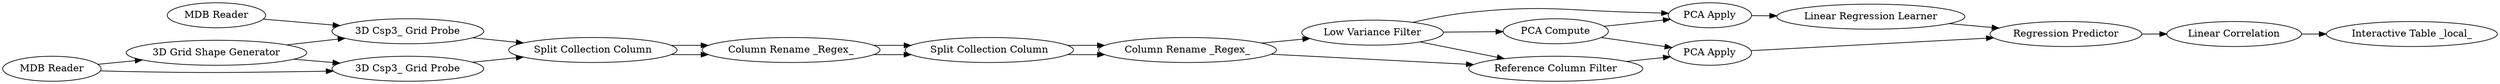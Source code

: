 digraph {
	2 [label="3D Grid Shape Generator"]
	3 [label="3D Csp3_ Grid Probe"]
	8 [label="Low Variance Filter"]
	4 [label="Split Collection Column"]
	5 [label="Column Rename _Regex_"]
	6 [label="Split Collection Column"]
	7 [label="Column Rename _Regex_"]
	10 [label="PCA Compute"]
	11 [label="PCA Apply"]
	12 [label="Linear Regression Learner"]
	14 [label="3D Csp3_ Grid Probe"]
	4 [label="Split Collection Column"]
	5 [label="Column Rename _Regex_"]
	6 [label="Split Collection Column"]
	7 [label="Column Rename _Regex_"]
	16 [label="Reference Column Filter"]
	17 [label="PCA Apply"]
	18 [label="Regression Predictor"]
	19 [label="Linear Correlation"]
	20 [label="Interactive Table _local_"]
	21 [label="MDB Reader"]
	22 [label="MDB Reader"]
	4 -> 5
	5 -> 6
	6 -> 7
	4 -> 5
	5 -> 6
	6 -> 7
	2 -> 3
	2 -> 14
	3 -> 4
	8 -> 10
	8 -> 11
	8 -> 16
	7 -> 8
	10 -> 11
	10 -> 17
	11 -> 12
	12 -> 18
	14 -> 4
	7 -> 16
	16 -> 17
	17 -> 18
	18 -> 19
	19 -> 20
	21 -> 3
	21 -> 2
	22 -> 14
	rankdir=LR
}

